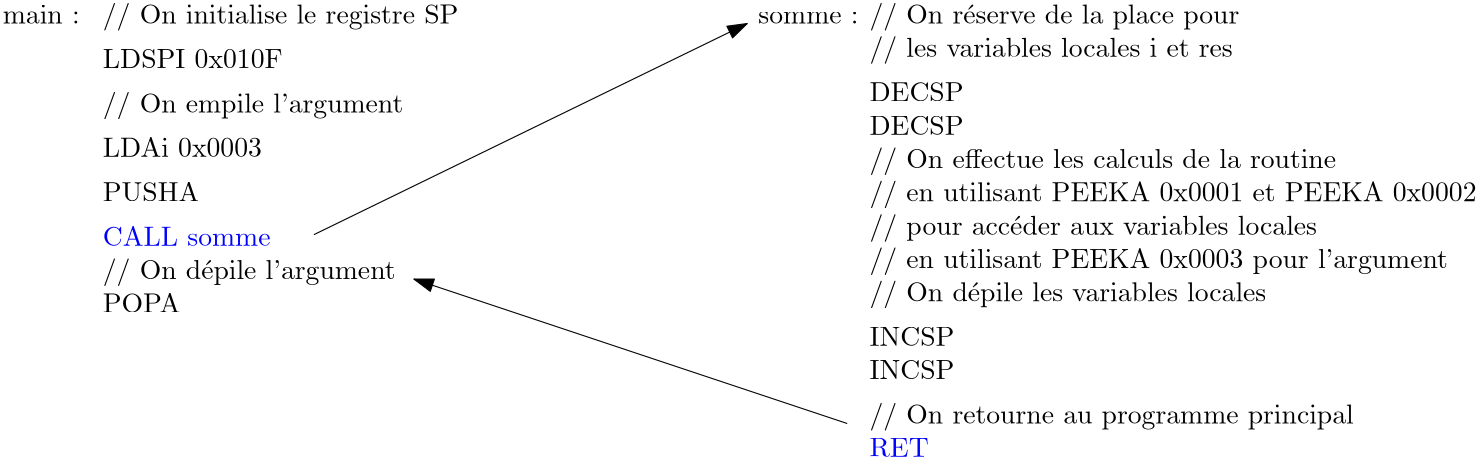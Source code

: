 <?xml version="1.0"?>
<!DOCTYPE ipe SYSTEM "ipe.dtd">
<ipe version="70107" creator="Ipe 7.1.8">
<info created="D:20150826153122" modified="D:20150922103808"/>
<ipestyle name="basic">
<symbol name="arrow/arc(spx)">
<path stroke="sym-stroke" fill="sym-stroke" pen="sym-pen">
0 0 m
-1 0.333 l
-1 -0.333 l
h
</path>
</symbol>
<symbol name="arrow/farc(spx)">
<path stroke="sym-stroke" fill="white" pen="sym-pen">
0 0 m
-1 0.333 l
-1 -0.333 l
h
</path>
</symbol>
<symbol name="arrow/ptarc(spx)">
<path stroke="sym-stroke" fill="sym-stroke" pen="sym-pen">
0 0 m
-1 0.333 l
-0.8 0 l
-1 -0.333 l
h
</path>
</symbol>
<symbol name="arrow/fptarc(spx)">
<path stroke="sym-stroke" fill="white" pen="sym-pen">
0 0 m
-1 0.333 l
-0.8 0 l
-1 -0.333 l
h
</path>
</symbol>
<symbol name="mark/circle(sx)" transformations="translations">
<path fill="sym-stroke">
0.6 0 0 0.6 0 0 e
0.4 0 0 0.4 0 0 e
</path>
</symbol>
<symbol name="mark/disk(sx)" transformations="translations">
<path fill="sym-stroke">
0.6 0 0 0.6 0 0 e
</path>
</symbol>
<symbol name="mark/fdisk(sfx)" transformations="translations">
<group>
<path fill="sym-fill">
0.5 0 0 0.5 0 0 e
</path>
<path fill="sym-stroke" fillrule="eofill">
0.6 0 0 0.6 0 0 e
0.4 0 0 0.4 0 0 e
</path>
</group>
</symbol>
<symbol name="mark/box(sx)" transformations="translations">
<path fill="sym-stroke" fillrule="eofill">
-0.6 -0.6 m
0.6 -0.6 l
0.6 0.6 l
-0.6 0.6 l
h
-0.4 -0.4 m
0.4 -0.4 l
0.4 0.4 l
-0.4 0.4 l
h
</path>
</symbol>
<symbol name="mark/square(sx)" transformations="translations">
<path fill="sym-stroke">
-0.6 -0.6 m
0.6 -0.6 l
0.6 0.6 l
-0.6 0.6 l
h
</path>
</symbol>
<symbol name="mark/fsquare(sfx)" transformations="translations">
<group>
<path fill="sym-fill">
-0.5 -0.5 m
0.5 -0.5 l
0.5 0.5 l
-0.5 0.5 l
h
</path>
<path fill="sym-stroke" fillrule="eofill">
-0.6 -0.6 m
0.6 -0.6 l
0.6 0.6 l
-0.6 0.6 l
h
-0.4 -0.4 m
0.4 -0.4 l
0.4 0.4 l
-0.4 0.4 l
h
</path>
</group>
</symbol>
<symbol name="mark/cross(sx)" transformations="translations">
<group>
<path fill="sym-stroke">
-0.43 -0.57 m
0.57 0.43 l
0.43 0.57 l
-0.57 -0.43 l
h
</path>
<path fill="sym-stroke">
-0.43 0.57 m
0.57 -0.43 l
0.43 -0.57 l
-0.57 0.43 l
h
</path>
</group>
</symbol>
<symbol name="arrow/fnormal(spx)">
<path stroke="sym-stroke" fill="white" pen="sym-pen">
0 0 m
-1 0.333 l
-1 -0.333 l
h
</path>
</symbol>
<symbol name="arrow/pointed(spx)">
<path stroke="sym-stroke" fill="sym-stroke" pen="sym-pen">
0 0 m
-1 0.333 l
-0.8 0 l
-1 -0.333 l
h
</path>
</symbol>
<symbol name="arrow/fpointed(spx)">
<path stroke="sym-stroke" fill="white" pen="sym-pen">
0 0 m
-1 0.333 l
-0.8 0 l
-1 -0.333 l
h
</path>
</symbol>
<symbol name="arrow/linear(spx)">
<path stroke="sym-stroke" pen="sym-pen">
-1 0.333 m
0 0 l
-1 -0.333 l
</path>
</symbol>
<symbol name="arrow/fdouble(spx)">
<path stroke="sym-stroke" fill="white" pen="sym-pen">
0 0 m
-1 0.333 l
-1 -0.333 l
h
-1 0 m
-2 0.333 l
-2 -0.333 l
h
</path>
</symbol>
<symbol name="arrow/double(spx)">
<path stroke="sym-stroke" fill="sym-stroke" pen="sym-pen">
0 0 m
-1 0.333 l
-1 -0.333 l
h
-1 0 m
-2 0.333 l
-2 -0.333 l
h
</path>
</symbol>
<pen name="heavier" value="0.8"/>
<pen name="fat" value="1.2"/>
<pen name="ultrafat" value="2"/>
<symbolsize name="large" value="5"/>
<symbolsize name="small" value="2"/>
<symbolsize name="tiny" value="1.1"/>
<arrowsize name="large" value="10"/>
<arrowsize name="small" value="5"/>
<arrowsize name="tiny" value="3"/>
<color name="red" value="1 0 0"/>
<color name="green" value="0 1 0"/>
<color name="blue" value="0 0 1"/>
<color name="yellow" value="1 1 0"/>
<color name="orange" value="1 0.647 0"/>
<color name="gold" value="1 0.843 0"/>
<color name="purple" value="0.627 0.125 0.941"/>
<color name="gray" value="0.745"/>
<color name="brown" value="0.647 0.165 0.165"/>
<color name="navy" value="0 0 0.502"/>
<color name="pink" value="1 0.753 0.796"/>
<color name="seagreen" value="0.18 0.545 0.341"/>
<color name="turquoise" value="0.251 0.878 0.816"/>
<color name="violet" value="0.933 0.51 0.933"/>
<color name="darkblue" value="0 0 0.545"/>
<color name="darkcyan" value="0 0.545 0.545"/>
<color name="darkgray" value="0.663"/>
<color name="darkgreen" value="0 0.392 0"/>
<color name="darkmagenta" value="0.545 0 0.545"/>
<color name="darkorange" value="1 0.549 0"/>
<color name="darkred" value="0.545 0 0"/>
<color name="lightblue" value="0.678 0.847 0.902"/>
<color name="lightcyan" value="0.878 1 1"/>
<color name="lightgray" value="0.827"/>
<color name="lightgreen" value="0.565 0.933 0.565"/>
<color name="lightyellow" value="1 1 0.878"/>
<dashstyle name="dashed" value="[4] 0"/>
<dashstyle name="dotted" value="[1 3] 0"/>
<dashstyle name="dash dotted" value="[4 2 1 2] 0"/>
<dashstyle name="dash dot dotted" value="[4 2 1 2 1 2] 0"/>
<textsize name="large" value="\large"/>
<textsize name="small" value="\small"/>
<textsize name="tiny" value="\tiny"/>
<textsize name="Large" value="\Large"/>
<textsize name="LARGE" value="\LARGE"/>
<textsize name="huge" value="\huge"/>
<textsize name="Huge" value="\Huge"/>
<textsize name="footnote" value="\footnotesize"/>
<textstyle name="center" begin="\begin{center}" end="\end{center}"/>
<textstyle name="itemize" begin="\begin{itemize}" end="\end{itemize}"/>
<textstyle name="item" begin="\begin{itemize}\item{}" end="\end{itemize}"/>
<gridsize name="4 pts" value="4"/>
<gridsize name="8 pts (~3 mm)" value="8"/>
<gridsize name="16 pts (~6 mm)" value="16"/>
<gridsize name="32 pts (~12 mm)" value="32"/>
<gridsize name="10 pts (~3.5 mm)" value="10"/>
<gridsize name="20 pts (~7 mm)" value="20"/>
<gridsize name="14 pts (~5 mm)" value="14"/>
<gridsize name="28 pts (~10 mm)" value="28"/>
<gridsize name="56 pts (~20 mm)" value="56"/>
<anglesize name="90 deg" value="90"/>
<anglesize name="60 deg" value="60"/>
<anglesize name="45 deg" value="45"/>
<anglesize name="30 deg" value="30"/>
<anglesize name="22.5 deg" value="22.5"/>
<tiling name="falling" angle="-60" step="4" width="1"/>
<tiling name="rising" angle="30" step="4" width="1"/>
</ipestyle>
<page>
<layer name="alpha"/>
<view layers="alpha" active="alpha"/>
<text layer="alpha" matrix="1 0 0 1 -56 48" transformations="translations" pos="96 752" stroke="black" type="label" width="27.674" height="6.654" depth="0" valign="baseline">main :</text>
<text matrix="1 0 0 1 -68 -16" transformations="translations" pos="144 736" stroke="blue" type="label" width="60.385" height="6.808" depth="0" valign="baseline">CALL somme</text>
<text matrix="1 0 0 1 -68 16" transformations="translations" pos="144 736" stroke="black" type="label" width="57.285" height="6.808" depth="0" valign="baseline">LDAi 0x0003</text>
<text matrix="1 0 0 1 -68 0" transformations="translations" pos="144 736" stroke="black" type="label" width="34.731" height="6.808" depth="0" valign="baseline">PUSHA</text>
<text matrix="1 0 0 1 208 36" transformations="translations" pos="144 736" stroke="black" type="label" width="33.901" height="6.808" depth="0" valign="baseline">DECSP</text>
<text matrix="1 0 0 1 208 24" transformations="translations" pos="144 736" stroke="black" type="label" width="33.901" height="6.808" depth="0" valign="baseline">DECSP</text>
<text matrix="1 0 0 1 -132 16" transformations="translations" pos="208 752" stroke="black" type="label" width="108.233" height="7.473" depth="2.49" valign="baseline">// On empile l&apos;argument</text>
<text matrix="1 0 0 1 144 48" transformations="translations" pos="208 752" stroke="black" type="label" width="133.251" height="7.473" depth="2.49" valign="baseline">// On r{\&apos;e}serve de la place pour</text>
<text matrix="1 0 0 1 -16 68" transformations="translations" pos="368 720" stroke="black" type="label" width="130.898" height="7.473" depth="2.49" valign="baseline">// les variables locales i et res</text>
<text matrix="1 0 0 1 -16 28" transformations="translations" pos="368 720" stroke="black" type="label" width="168.12" height="7.473" depth="2.49" valign="baseline">// On effectue les calculs de la routine</text>
<text matrix="1 0 0 1 -16 16" transformations="translations" pos="368 720" stroke="black" type="label" width="218.68" height="7.473" depth="2.49" valign="baseline">// en utilisant PEEKA 0x0001 et PEEKA 0x0002</text>
<text matrix="1 0 0 1 -16 4" transformations="translations" pos="368 720" stroke="black" type="label" width="156.829" height="7.473" depth="2.49" valign="baseline">// pour accéder aux variables locales</text>
<text matrix="1 0 0 1 -16 -20" transformations="translations" pos="368 720" stroke="black" type="label" width="142.992" height="7.473" depth="2.49" valign="baseline">// On d{\&apos;e}pile les variables locales</text>
<text matrix="1 0 0 1 208 -52" transformations="translations" pos="144 736" stroke="black" type="label" width="30.58" height="6.808" depth="0" valign="baseline">INCSP</text>
<text matrix="1 0 0 1 208 -64" transformations="translations" pos="144 736" stroke="black" type="label" width="30.58" height="6.808" depth="0" valign="baseline">INCSP</text>
<text matrix="1 0 0 1 -68 -40" transformations="translations" pos="144 736" stroke="black" type="label" width="27.951" height="6.808" depth="0" valign="baseline">POPA</text>
<text matrix="1 0 0 1 -132 -44" transformations="translations" pos="208 752" stroke="black" type="label" width="105.466" height="7.473" depth="2.49" valign="baseline">// On d{\&apos;e}pile l&apos;argument</text>
<text matrix="1 0 0 1 216 48" transformations="translations" pos="96 752" stroke="black" type="label" width="36.032" height="4.289" depth="0" valign="baseline">somme :</text>
<path matrix="1 0 0 1 0 32" stroke="black" arrow="normal/normal">
152 692 m
308 768 l
</path>
<text matrix="1 0 0 1 0 44" transformations="translations" pos="352 612" stroke="black" type="label" width="174.485" height="7.473" depth="2.49" valign="baseline">// On retourne au programme principal</text>
<path stroke="black" arrow="normal/normal">
344 656 m
188 708 l
</path>
<text matrix="1 0 0 1 -16 -8" transformations="translations" pos="368 720" stroke="black" type="label" width="208.358" height="7.473" depth="2.49" valign="baseline">// en utilisant PEEKA 0x0003 pour l&apos;argument</text>
<text matrix="1 0 0 1 -68 32" transformations="translations" pos="144 752" stroke="black" type="label" width="64.757" height="6.808" depth="0" valign="baseline">LDSPI 0x010F</text>
<text matrix="1 0 0 1 -132 48" transformations="translations" pos="208 752" stroke="black" type="label" width="128.159" height="7.473" depth="2.49" valign="baseline">// On initialise le registre SP</text>
<text matrix="1 0 0 1 0 32" transformations="translations" pos="352 612" stroke="blue" type="label" width="21.309" height="6.808" depth="0" valign="baseline">RET</text>
</page>
</ipe>

